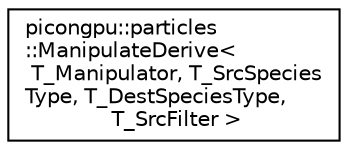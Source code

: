 digraph "Graphical Class Hierarchy"
{
 // LATEX_PDF_SIZE
  edge [fontname="Helvetica",fontsize="10",labelfontname="Helvetica",labelfontsize="10"];
  node [fontname="Helvetica",fontsize="10",shape=record];
  rankdir="LR";
  Node0 [label="picongpu::particles\l::ManipulateDerive\<\l T_Manipulator, T_SrcSpecies\lType, T_DestSpeciesType,\l T_SrcFilter \>",height=0.2,width=0.4,color="black", fillcolor="white", style="filled",URL="$structpicongpu_1_1particles_1_1_manipulate_derive.html",tooltip="Generate particles in a species by deriving and manipulating from another species' particles."];
}

